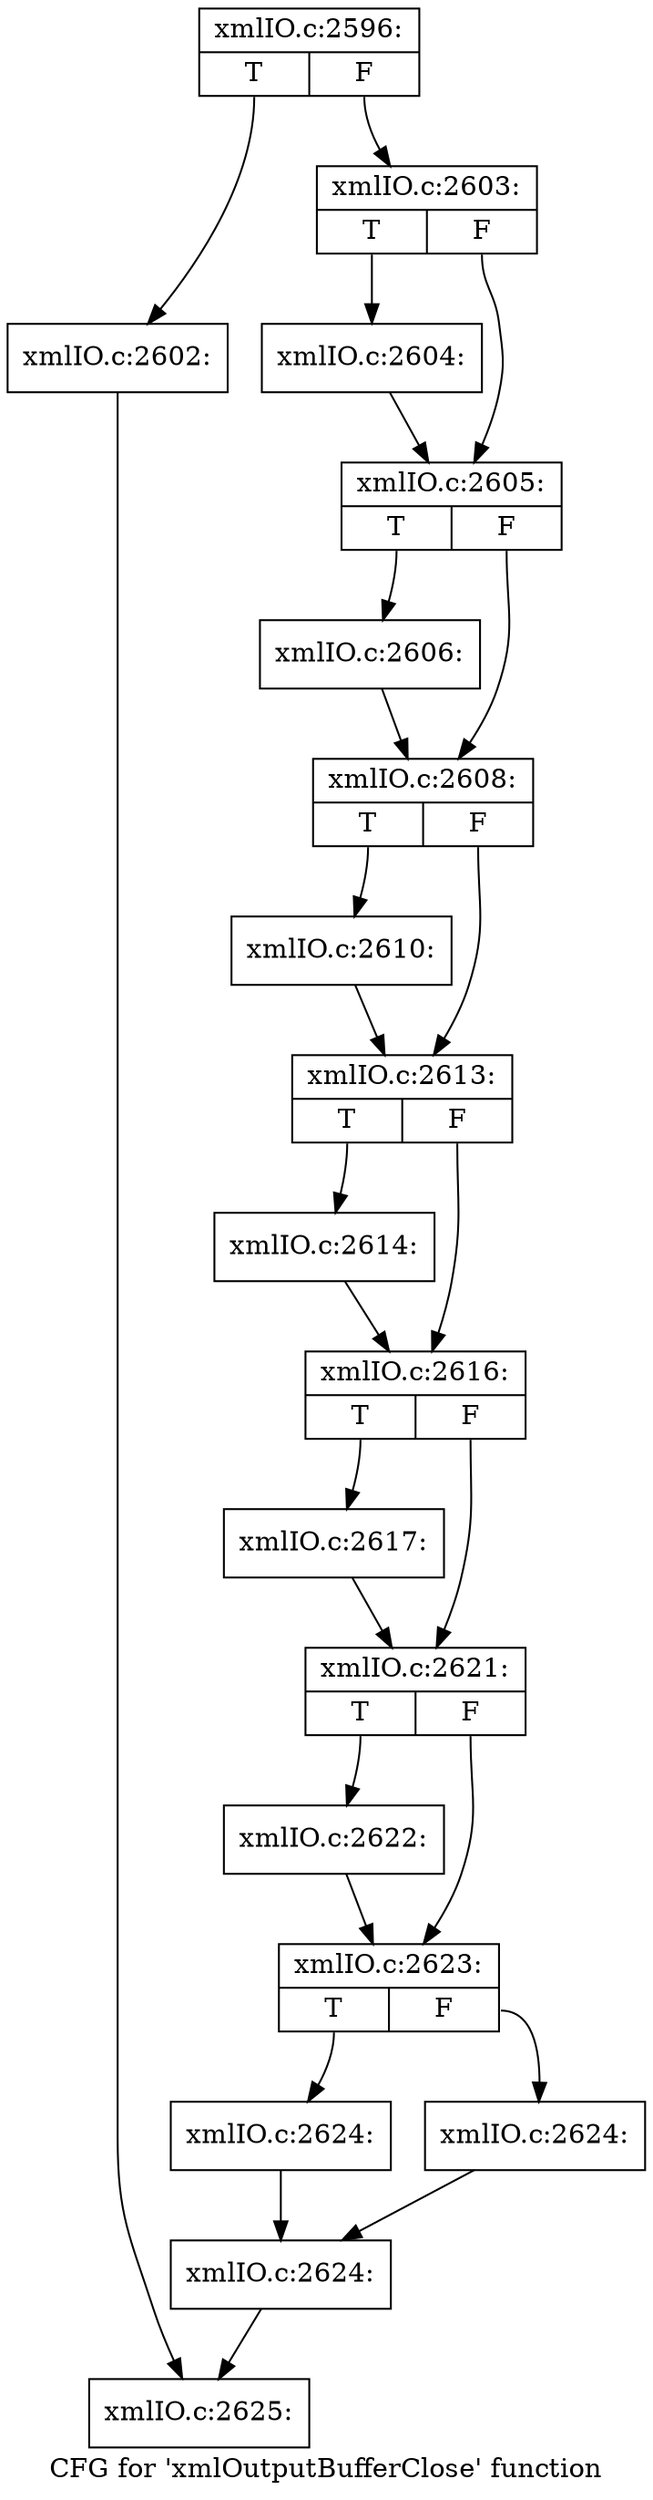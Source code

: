 digraph "CFG for 'xmlOutputBufferClose' function" {
	label="CFG for 'xmlOutputBufferClose' function";

	Node0x52431b0 [shape=record,label="{xmlIO.c:2596:|{<s0>T|<s1>F}}"];
	Node0x52431b0:s0 -> Node0x528f4b0;
	Node0x52431b0:s1 -> Node0x528fae0;
	Node0x528f4b0 [shape=record,label="{xmlIO.c:2602:}"];
	Node0x528f4b0 -> Node0x5243390;
	Node0x528fae0 [shape=record,label="{xmlIO.c:2603:|{<s0>T|<s1>F}}"];
	Node0x528fae0:s0 -> Node0x52949f0;
	Node0x528fae0:s1 -> Node0x5294a40;
	Node0x52949f0 [shape=record,label="{xmlIO.c:2604:}"];
	Node0x52949f0 -> Node0x5294a40;
	Node0x5294a40 [shape=record,label="{xmlIO.c:2605:|{<s0>T|<s1>F}}"];
	Node0x5294a40:s0 -> Node0x5256a00;
	Node0x5294a40:s1 -> Node0x5296130;
	Node0x5256a00 [shape=record,label="{xmlIO.c:2606:}"];
	Node0x5256a00 -> Node0x5296130;
	Node0x5296130 [shape=record,label="{xmlIO.c:2608:|{<s0>T|<s1>F}}"];
	Node0x5296130:s0 -> Node0x5296b80;
	Node0x5296130:s1 -> Node0x5296bd0;
	Node0x5296b80 [shape=record,label="{xmlIO.c:2610:}"];
	Node0x5296b80 -> Node0x5296bd0;
	Node0x5296bd0 [shape=record,label="{xmlIO.c:2613:|{<s0>T|<s1>F}}"];
	Node0x5296bd0:s0 -> Node0x5297130;
	Node0x5296bd0:s1 -> Node0x5297180;
	Node0x5297130 [shape=record,label="{xmlIO.c:2614:}"];
	Node0x5297130 -> Node0x5297180;
	Node0x5297180 [shape=record,label="{xmlIO.c:2616:|{<s0>T|<s1>F}}"];
	Node0x5297180:s0 -> Node0x5297980;
	Node0x5297180:s1 -> Node0x52979d0;
	Node0x5297980 [shape=record,label="{xmlIO.c:2617:}"];
	Node0x5297980 -> Node0x52979d0;
	Node0x52979d0 [shape=record,label="{xmlIO.c:2621:|{<s0>T|<s1>F}}"];
	Node0x52979d0:s0 -> Node0x5298410;
	Node0x52979d0:s1 -> Node0x5298460;
	Node0x5298410 [shape=record,label="{xmlIO.c:2622:}"];
	Node0x5298410 -> Node0x5298460;
	Node0x5298460 [shape=record,label="{xmlIO.c:2623:|{<s0>T|<s1>F}}"];
	Node0x5298460:s0 -> Node0x5298bf0;
	Node0x5298460:s1 -> Node0x5298c40;
	Node0x5298bf0 [shape=record,label="{xmlIO.c:2624:}"];
	Node0x5298bf0 -> Node0x5298c90;
	Node0x5298c40 [shape=record,label="{xmlIO.c:2624:}"];
	Node0x5298c40 -> Node0x5298c90;
	Node0x5298c90 [shape=record,label="{xmlIO.c:2624:}"];
	Node0x5298c90 -> Node0x5243390;
	Node0x5243390 [shape=record,label="{xmlIO.c:2625:}"];
}
